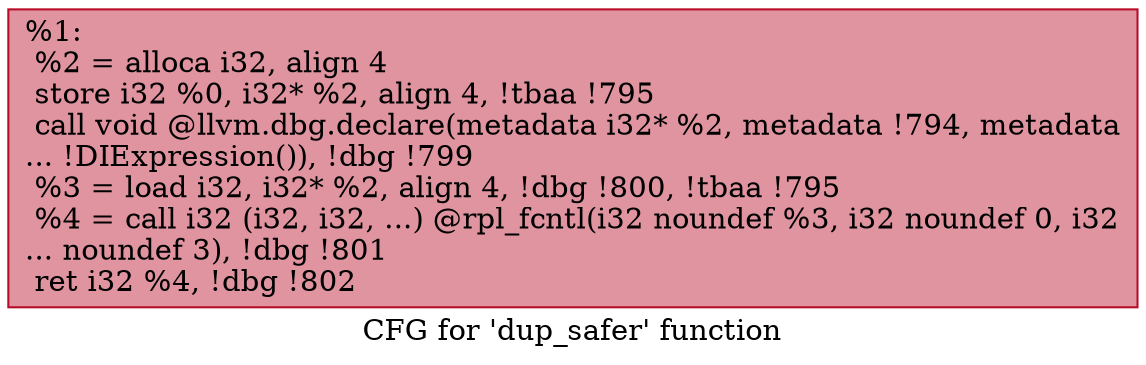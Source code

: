 digraph "CFG for 'dup_safer' function" {
	label="CFG for 'dup_safer' function";

	Node0xa84200 [shape=record,color="#b70d28ff", style=filled, fillcolor="#b70d2870",label="{%1:\l  %2 = alloca i32, align 4\l  store i32 %0, i32* %2, align 4, !tbaa !795\l  call void @llvm.dbg.declare(metadata i32* %2, metadata !794, metadata\l... !DIExpression()), !dbg !799\l  %3 = load i32, i32* %2, align 4, !dbg !800, !tbaa !795\l  %4 = call i32 (i32, i32, ...) @rpl_fcntl(i32 noundef %3, i32 noundef 0, i32\l... noundef 3), !dbg !801\l  ret i32 %4, !dbg !802\l}"];
}
